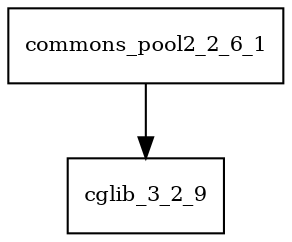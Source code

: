 digraph commons_pool2_2_6_1_dependencies {
  node [shape = box, fontsize=10.0];
  commons_pool2_2_6_1 -> cglib_3_2_9;
}
